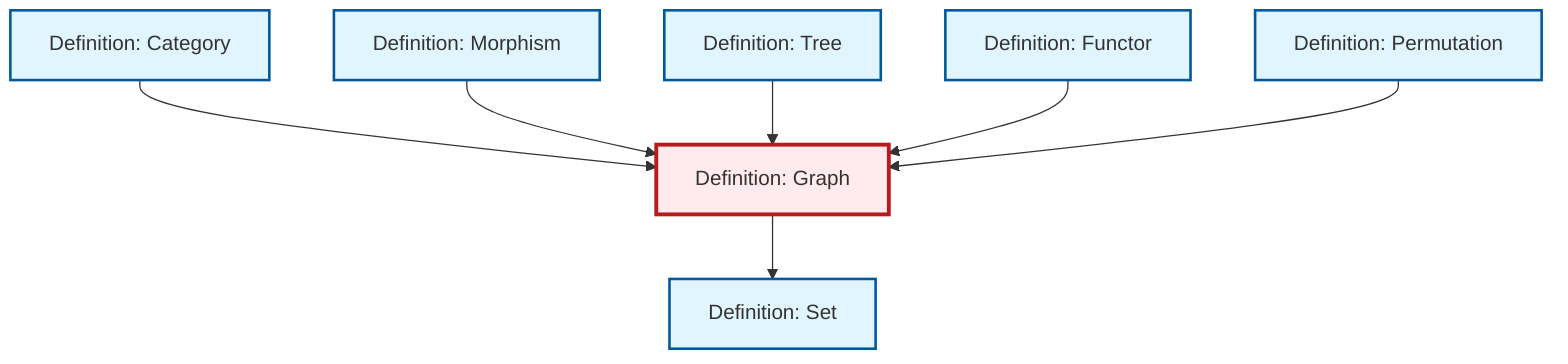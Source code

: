 graph TD
    classDef definition fill:#e1f5fe,stroke:#01579b,stroke-width:2px
    classDef theorem fill:#f3e5f5,stroke:#4a148c,stroke-width:2px
    classDef axiom fill:#fff3e0,stroke:#e65100,stroke-width:2px
    classDef example fill:#e8f5e9,stroke:#1b5e20,stroke-width:2px
    classDef current fill:#ffebee,stroke:#b71c1c,stroke-width:3px
    def-tree["Definition: Tree"]:::definition
    def-graph["Definition: Graph"]:::definition
    def-functor["Definition: Functor"]:::definition
    def-morphism["Definition: Morphism"]:::definition
    def-category["Definition: Category"]:::definition
    def-permutation["Definition: Permutation"]:::definition
    def-set["Definition: Set"]:::definition
    def-category --> def-graph
    def-morphism --> def-graph
    def-tree --> def-graph
    def-graph --> def-set
    def-functor --> def-graph
    def-permutation --> def-graph
    class def-graph current
